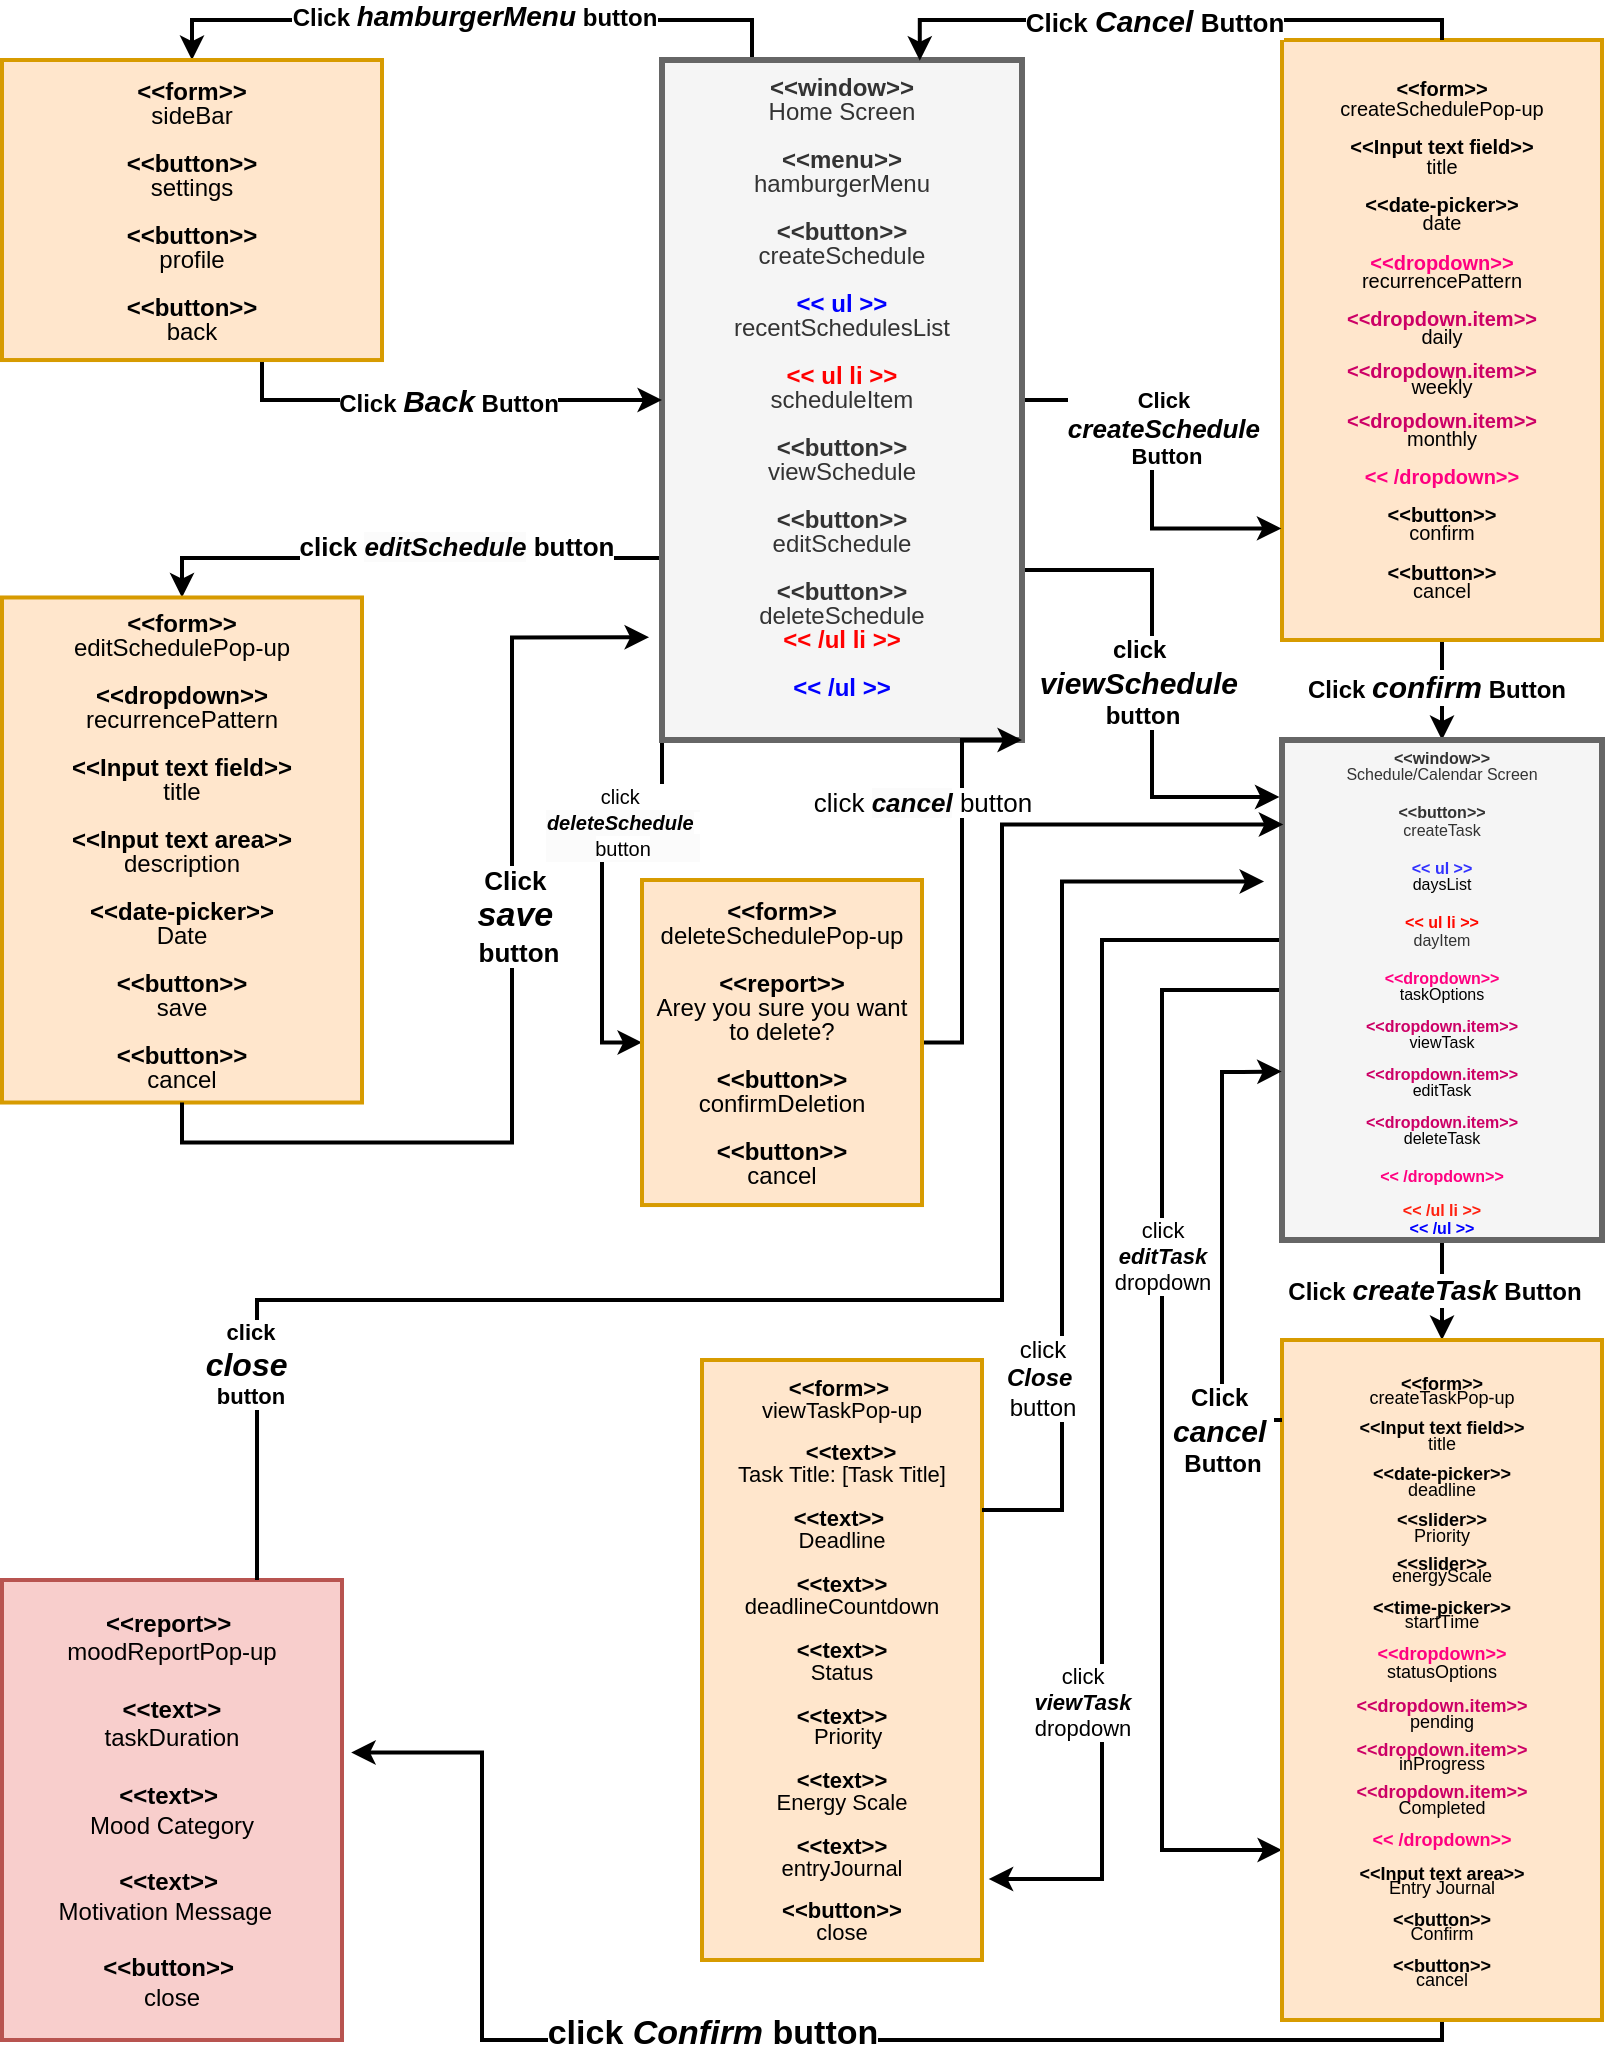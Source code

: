 <mxfile version="26.1.0">
  <diagram name="Page-1" id="RLwcNQWjKehI6hNhprLT">
    <mxGraphModel dx="952" dy="1800" grid="1" gridSize="10" guides="0" tooltips="1" connect="1" arrows="1" fold="1" page="1" pageScale="1" pageWidth="850" pageHeight="1100" math="0" shadow="0">
      <root>
        <mxCell id="0" />
        <mxCell id="1" parent="0" />
        <mxCell id="JPS8xZOk2hbWX5UggUwU-25" style="edgeStyle=orthogonalEdgeStyle;rounded=0;orthogonalLoop=1;jettySize=auto;html=1;exitX=0.5;exitY=1;exitDx=0;exitDy=0;entryX=0.5;entryY=0;entryDx=0;entryDy=0;strokeWidth=2;" parent="1" source="JPS8xZOk2hbWX5UggUwU-6" target="JPS8xZOk2hbWX5UggUwU-9" edge="1">
          <mxGeometry relative="1" as="geometry" />
        </mxCell>
        <mxCell id="JPS8xZOk2hbWX5UggUwU-28" value="&lt;font style=&quot;&quot;&gt;&lt;b style=&quot;&quot;&gt;&lt;span style=&quot;font-size: 12px;&quot;&gt;Click &lt;/span&gt;&lt;i style=&quot;&quot;&gt;&lt;font style=&quot;font-size: 15px;&quot;&gt;confirm&lt;/font&gt;&lt;/i&gt;&lt;span style=&quot;font-size: 12px;&quot;&gt; Button&lt;/span&gt;&lt;/b&gt;&lt;/font&gt;" style="edgeLabel;html=1;align=center;verticalAlign=middle;resizable=0;points=[];" parent="JPS8xZOk2hbWX5UggUwU-25" vertex="1" connectable="0">
          <mxGeometry x="-0.108" y="-3" relative="1" as="geometry">
            <mxPoint as="offset" />
          </mxGeometry>
        </mxCell>
        <mxCell id="JPS8xZOk2hbWX5UggUwU-6" value="&lt;div style=&quot;line-height: 80%;&quot;&gt;&lt;b&gt;&lt;font style=&quot;font-size: 10px; line-height: 80%;&quot;&gt;&amp;lt;&amp;lt;form&amp;gt;&amp;gt;&lt;/font&gt;&lt;/b&gt;&lt;div&gt;&lt;font style=&quot;font-size: 10px; line-height: 80%;&quot;&gt;createSchedulePop-up&lt;/font&gt;&lt;/div&gt;&lt;div&gt;&lt;font style=&quot;font-size: 10px; line-height: 80%;&quot;&gt;&lt;br&gt;&lt;/font&gt;&lt;/div&gt;&lt;div&gt;&lt;font style=&quot;line-height: 80%;&quot;&gt;&lt;div style=&quot;font-size: 12px;&quot;&gt;&lt;b&gt;&lt;font style=&quot;font-size: 10px; line-height: 8px;&quot;&gt;&amp;lt;&amp;lt;Input text field&amp;gt;&amp;gt;&lt;/font&gt;&lt;/b&gt;&lt;/div&gt;&lt;div style=&quot;font-size: 12px;&quot;&gt;&lt;font style=&quot;font-size: 10px; line-height: 8px;&quot;&gt;title&lt;/font&gt;&lt;/div&gt;&lt;div style=&quot;font-size: 12px;&quot;&gt;&lt;font style=&quot;font-size: 10px;&quot;&gt;&lt;br&gt;&lt;/font&gt;&lt;/div&gt;&lt;div style=&quot;font-size: 12px;&quot;&gt;&lt;b&gt;&lt;font style=&quot;font-size: 10px; line-height: 8px;&quot;&gt;&amp;lt;&amp;lt;date-picker&amp;gt;&amp;gt;&lt;/font&gt;&lt;/b&gt;&lt;/div&gt;&lt;div style=&quot;&quot;&gt;&lt;span style=&quot;font-size: 10px;&quot;&gt;date&lt;/span&gt;&lt;/div&gt;&lt;div style=&quot;&quot;&gt;&lt;span style=&quot;font-size: 10px;&quot;&gt;&lt;br&gt;&lt;/span&gt;&lt;/div&gt;&lt;/font&gt;&lt;/div&gt;&lt;div&gt;&lt;b&gt;&lt;font style=&quot;font-size: 10px; line-height: 80%; color: rgb(255, 0, 128);&quot;&gt;&amp;lt;&amp;lt;dropdown&amp;gt;&amp;gt;&lt;/font&gt;&lt;/b&gt;&lt;/div&gt;&lt;div&gt;&lt;font style=&quot;font-size: 10px; line-height: 80%;&quot;&gt;recurrencePattern&lt;/font&gt;&lt;/div&gt;&lt;div&gt;&lt;font style=&quot;font-size: 10px; line-height: 70%;&quot;&gt;&lt;br&gt;&lt;/font&gt;&lt;/div&gt;&lt;div&gt;&lt;font style=&quot;font-size: 10px; line-height: 80%;&quot;&gt;&lt;div style=&quot;font-size: 12px; line-height: 80%;&quot;&gt;&lt;b&gt;&lt;font style=&quot;font-size: 10px; line-height: 80%; color: rgb(204, 0, 102);&quot;&gt;&amp;lt;&amp;lt;dropdown.item&amp;gt;&amp;gt;&lt;/font&gt;&lt;/b&gt;&lt;/div&gt;&lt;div&gt;&lt;font style=&quot;font-size: 10px;&quot;&gt;daily&lt;/font&gt;&lt;/div&gt;&lt;div&gt;&lt;font style=&quot;font-size: 10px;&quot;&gt;&lt;br&gt;&lt;/font&gt;&lt;/div&gt;&lt;div&gt;&lt;font style=&quot;font-size: 10px;&quot;&gt;&lt;div style=&quot;font-size: 12px; line-height: 80%;&quot;&gt;&lt;b&gt;&lt;font style=&quot;font-size: 10px; line-height: 80%; color: rgb(204, 0, 102);&quot;&gt;&amp;lt;&amp;lt;dropdown.item&amp;gt;&amp;gt;&lt;/font&gt;&lt;/b&gt;&lt;/div&gt;&lt;div&gt;weekly&lt;/div&gt;&lt;div&gt;&lt;br&gt;&lt;/div&gt;&lt;div&gt;&lt;div style=&quot;font-size: 12px; line-height: 9.6px;&quot;&gt;&lt;b&gt;&lt;font style=&quot;font-size: 10px; line-height: 8px; color: rgb(204, 0, 102);&quot;&gt;&amp;lt;&amp;lt;dropdown.item&amp;gt;&amp;gt;&lt;/font&gt;&lt;/b&gt;&lt;/div&gt;&lt;div&gt;monthly&lt;/div&gt;&lt;/div&gt;&lt;/font&gt;&lt;/div&gt;&lt;/font&gt;&lt;/div&gt;&lt;div&gt;&lt;font style=&quot;font-size: 10px; line-height: 70%;&quot;&gt;&lt;br&gt;&lt;/font&gt;&lt;/div&gt;&lt;div&gt;&lt;font style=&quot;font-size: 10px; line-height: 80%;&quot;&gt;&lt;div style=&quot;font-size: 12px; line-height: 80%;&quot;&gt;&lt;b&gt;&lt;font style=&quot;font-size: 10px; line-height: 80%; color: rgb(255, 0, 128);&quot;&gt;&amp;lt;&amp;lt; /dropdown&amp;gt;&amp;gt;&lt;/font&gt;&lt;/b&gt;&lt;/div&gt;&lt;/font&gt;&lt;/div&gt;&lt;div&gt;&lt;br&gt;&lt;/div&gt;&lt;div&gt;&lt;b&gt;&lt;font style=&quot;font-size: 10px; line-height: 80%;&quot;&gt;&amp;lt;&amp;lt;button&amp;gt;&amp;gt;&lt;/font&gt;&lt;/b&gt;&lt;/div&gt;&lt;div&gt;&lt;font style=&quot;font-size: 10px; line-height: 80%;&quot;&gt;confirm&lt;/font&gt;&lt;/div&gt;&lt;div&gt;&lt;font style=&quot;font-size: 10px;&quot;&gt;&lt;br&gt;&lt;/font&gt;&lt;/div&gt;&lt;div&gt;&lt;div&gt;&lt;b&gt;&lt;font style=&quot;font-size: 10px; line-height: 80%;&quot;&gt;&amp;lt;&amp;lt;button&amp;gt;&amp;gt;&lt;/font&gt;&lt;/b&gt;&lt;/div&gt;&lt;div&gt;&lt;font style=&quot;font-size: 10px; line-height: 80%;&quot;&gt;cancel&lt;/font&gt;&lt;/div&gt;&lt;/div&gt;&lt;/div&gt;" style="rounded=0;whiteSpace=wrap;html=1;strokeWidth=2;fillColor=#ffe6cc;strokeColor=#d79b00;" parent="1" vertex="1">
          <mxGeometry x="680" y="-1020" width="160" height="300" as="geometry" />
        </mxCell>
        <mxCell id="JPS8xZOk2hbWX5UggUwU-15" style="edgeStyle=orthogonalEdgeStyle;rounded=0;orthogonalLoop=1;jettySize=auto;html=1;exitX=1;exitY=0.5;exitDx=0;exitDy=0;strokeWidth=2;entryX=-0.002;entryY=0.814;entryDx=0;entryDy=0;entryPerimeter=0;" parent="1" source="JPS8xZOk2hbWX5UggUwU-1" target="JPS8xZOk2hbWX5UggUwU-6" edge="1">
          <mxGeometry relative="1" as="geometry">
            <mxPoint x="670" y="-840" as="targetPoint" />
          </mxGeometry>
        </mxCell>
        <mxCell id="JPS8xZOk2hbWX5UggUwU-16" value="&lt;b&gt;&lt;font&gt;Click&amp;nbsp;&lt;/font&gt;&lt;/b&gt;&lt;div&gt;&lt;b&gt;&lt;font&gt;&lt;i&gt;&lt;font style=&quot;font-size: 13px;&quot;&gt;createSchedule&lt;/font&gt;&lt;/i&gt;&amp;nbsp;&lt;/font&gt;&lt;/b&gt;&lt;/div&gt;&lt;div&gt;&lt;b&gt;&lt;font&gt;Button&lt;/font&gt;&lt;/b&gt;&lt;/div&gt;" style="edgeLabel;html=1;align=center;verticalAlign=middle;resizable=0;points=[];" parent="JPS8xZOk2hbWX5UggUwU-15" vertex="1" connectable="0">
          <mxGeometry x="-0.202" y="1" relative="1" as="geometry">
            <mxPoint x="6" y="1" as="offset" />
          </mxGeometry>
        </mxCell>
        <mxCell id="JPS8xZOk2hbWX5UggUwU-31" style="edgeStyle=orthogonalEdgeStyle;rounded=0;orthogonalLoop=1;jettySize=auto;html=1;exitX=0.25;exitY=0;exitDx=0;exitDy=0;entryX=0.5;entryY=0;entryDx=0;entryDy=0;strokeWidth=2;" parent="1" source="JPS8xZOk2hbWX5UggUwU-1" target="JPS8xZOk2hbWX5UggUwU-30" edge="1">
          <mxGeometry relative="1" as="geometry" />
        </mxCell>
        <mxCell id="JPS8xZOk2hbWX5UggUwU-32" value="&lt;font style=&quot;&quot;&gt;&lt;b style=&quot;&quot;&gt;&lt;span style=&quot;font-size: 12px;&quot;&gt;Click &lt;/span&gt;&lt;i style=&quot;&quot;&gt;&lt;font style=&quot;font-size: 14px;&quot;&gt;hamburgerMenu&lt;/font&gt;&lt;/i&gt;&lt;span style=&quot;font-size: 12px;&quot;&gt; button&lt;/span&gt;&lt;/b&gt;&lt;/font&gt;" style="edgeLabel;html=1;align=center;verticalAlign=middle;resizable=0;points=[];" parent="JPS8xZOk2hbWX5UggUwU-31" vertex="1" connectable="0">
          <mxGeometry x="0.131" y="-2" relative="1" as="geometry">
            <mxPoint x="22" as="offset" />
          </mxGeometry>
        </mxCell>
        <mxCell id="JPS8xZOk2hbWX5UggUwU-48" style="edgeStyle=orthogonalEdgeStyle;rounded=0;orthogonalLoop=1;jettySize=auto;html=1;exitX=0;exitY=0.75;exitDx=0;exitDy=0;entryX=0.5;entryY=0;entryDx=0;entryDy=0;strokeWidth=2;" parent="1" source="JPS8xZOk2hbWX5UggUwU-1" target="JPS8xZOk2hbWX5UggUwU-41" edge="1">
          <mxGeometry relative="1" as="geometry">
            <Array as="points">
              <mxPoint x="370" y="-761" />
              <mxPoint x="130" y="-761" />
            </Array>
          </mxGeometry>
        </mxCell>
        <mxCell id="JPS8xZOk2hbWX5UggUwU-55" style="edgeStyle=orthogonalEdgeStyle;rounded=0;orthogonalLoop=1;jettySize=auto;html=1;exitX=1;exitY=0.75;exitDx=0;exitDy=0;entryX=-0.008;entryY=0.114;entryDx=0;entryDy=0;strokeWidth=2;entryPerimeter=0;" parent="1" source="JPS8xZOk2hbWX5UggUwU-1" target="JPS8xZOk2hbWX5UggUwU-9" edge="1">
          <mxGeometry relative="1" as="geometry" />
        </mxCell>
        <mxCell id="JPS8xZOk2hbWX5UggUwU-56" value="&lt;b style=&quot;&quot;&gt;&lt;font style=&quot;font-size: 12px;&quot;&gt;click&amp;nbsp;&lt;/font&gt;&lt;/b&gt;&lt;div&gt;&lt;b style=&quot;&quot;&gt;&lt;font style=&quot;font-size: 15px;&quot;&gt;&lt;i style=&quot;&quot;&gt;viewSchedule&lt;/i&gt;&amp;nbsp;&lt;/font&gt;&lt;/b&gt;&lt;/div&gt;&lt;div&gt;&lt;b style=&quot;&quot;&gt;&lt;font style=&quot;font-size: 12px;&quot;&gt;button&lt;/font&gt;&lt;/b&gt;&lt;/div&gt;" style="edgeLabel;html=1;align=center;verticalAlign=middle;resizable=0;points=[];" parent="JPS8xZOk2hbWX5UggUwU-55" vertex="1" connectable="0">
          <mxGeometry x="-0.037" y="5" relative="1" as="geometry">
            <mxPoint x="-10" y="4" as="offset" />
          </mxGeometry>
        </mxCell>
        <mxCell id="4xpPs3tY2ZYNDka_blQr-10" style="edgeStyle=orthogonalEdgeStyle;rounded=0;orthogonalLoop=1;jettySize=auto;html=1;exitX=0;exitY=1;exitDx=0;exitDy=0;entryX=0;entryY=0.5;entryDx=0;entryDy=0;strokeWidth=2;" edge="1" parent="1" source="JPS8xZOk2hbWX5UggUwU-1" target="JPS8xZOk2hbWX5UggUwU-39">
          <mxGeometry relative="1" as="geometry" />
        </mxCell>
        <mxCell id="4xpPs3tY2ZYNDka_blQr-11" value="&lt;font style=&quot;text-wrap-mode: wrap; background-color: rgb(251, 251, 251); font-size: 10px;&quot;&gt;&lt;span style=&quot;color: rgb(0, 0, 0); text-wrap-mode: nowrap; background-color: rgb(255, 255, 255);&quot;&gt;click&lt;/span&gt;&lt;b style=&quot;color: rgb(0, 0, 0); text-wrap-mode: nowrap; background-color: rgb(255, 255, 255);&quot;&gt;&amp;nbsp;&lt;/b&gt;&lt;/font&gt;&lt;div style=&quot;text-wrap-mode: wrap; background-color: rgb(251, 251, 251);&quot;&gt;&lt;font style=&quot;font-size: 10px;&quot;&gt;&lt;span style=&quot;color: rgb(0, 0, 0); background-color: light-dark(rgb(251, 251, 251), rgb(21, 21, 21));&quot;&gt;&lt;b&gt;&lt;i&gt;deleteSchedule&lt;/i&gt;&lt;/b&gt;&lt;/span&gt;&lt;b style=&quot;color: rgb(0, 0, 0); text-wrap-mode: nowrap; background-color: rgb(255, 255, 255);&quot;&gt;&amp;nbsp;&lt;/b&gt;&lt;/font&gt;&lt;/div&gt;&lt;div style=&quot;text-wrap-mode: wrap; background-color: rgb(251, 251, 251);&quot;&gt;&lt;span style=&quot;color: rgb(0, 0, 0); text-wrap-mode: nowrap; background-color: rgb(255, 255, 255);&quot;&gt;&lt;font style=&quot;font-size: 10px;&quot;&gt;button&lt;/font&gt;&lt;/span&gt;&lt;/div&gt;" style="edgeLabel;html=1;align=center;verticalAlign=middle;resizable=0;points=[];" vertex="1" connectable="0" parent="4xpPs3tY2ZYNDka_blQr-10">
          <mxGeometry x="-0.338" y="2" relative="1" as="geometry">
            <mxPoint x="8" y="4" as="offset" />
          </mxGeometry>
        </mxCell>
        <mxCell id="JPS8xZOk2hbWX5UggUwU-1" value="&lt;div style=&quot;line-height: 100%;&quot;&gt;&lt;b&gt;&lt;font&gt;&amp;lt;&amp;lt;window&amp;gt;&amp;gt;&lt;/font&gt;&lt;/b&gt;&lt;div&gt;&lt;font&gt;Home Screen&lt;/font&gt;&lt;/div&gt;&lt;div&gt;&lt;font&gt;&lt;br&gt;&lt;/font&gt;&lt;/div&gt;&lt;div&gt;&lt;b&gt;&lt;font&gt;&amp;lt;&amp;lt;menu&amp;gt;&amp;gt;&lt;/font&gt;&lt;/b&gt;&lt;/div&gt;&lt;div&gt;&lt;font&gt;hamburgerMenu&lt;/font&gt;&lt;/div&gt;&lt;div&gt;&lt;font&gt;&lt;br&gt;&lt;/font&gt;&lt;/div&gt;&lt;div&gt;&lt;b&gt;&lt;font&gt;&amp;lt;&amp;lt;button&amp;gt;&amp;gt;&lt;/font&gt;&lt;/b&gt;&lt;div&gt;&lt;font&gt;createSchedule&lt;/font&gt;&lt;/div&gt;&lt;/div&gt;&lt;div&gt;&lt;font&gt;&lt;br&gt;&lt;/font&gt;&lt;/div&gt;&lt;div&gt;&lt;b&gt;&lt;font style=&quot;color: rgb(0, 0, 255);&quot;&gt;&amp;lt;&amp;lt; ul &amp;gt;&amp;gt;&lt;/font&gt;&lt;/b&gt;&lt;/div&gt;&lt;div&gt;&lt;font&gt;recentSchedulesList&lt;/font&gt;&lt;/div&gt;&lt;div&gt;&lt;font&gt;&lt;br&gt;&lt;/font&gt;&lt;/div&gt;&lt;div&gt;&lt;b&gt;&lt;font style=&quot;color: rgb(255, 0, 0);&quot;&gt;&amp;lt;&amp;lt; ul li &amp;gt;&amp;gt;&lt;/font&gt;&lt;/b&gt;&lt;/div&gt;&lt;div&gt;&lt;font&gt;scheduleItem&lt;/font&gt;&lt;/div&gt;&lt;div&gt;&lt;font&gt;&lt;br&gt;&lt;/font&gt;&lt;/div&gt;&lt;div&gt;&lt;b&gt;&lt;font&gt;&amp;lt;&amp;lt;button&amp;gt;&amp;gt;&lt;/font&gt;&lt;/b&gt;&lt;/div&gt;&lt;div&gt;&lt;font&gt;viewSchedule&lt;/font&gt;&lt;/div&gt;&lt;div&gt;&lt;font&gt;&lt;br&gt;&lt;/font&gt;&lt;/div&gt;&lt;div&gt;&lt;font&gt;&lt;b&gt;&amp;lt;&amp;lt;&lt;/b&gt;&lt;b&gt;button&lt;/b&gt;&lt;b&gt;&amp;gt;&amp;gt;&lt;/b&gt;&lt;/font&gt;&lt;/div&gt;&lt;div&gt;&lt;font&gt;editSchedule&lt;/font&gt;&lt;/div&gt;&lt;div&gt;&lt;font&gt;&lt;br&gt;&lt;/font&gt;&lt;/div&gt;&lt;div&gt;&lt;font&gt;&lt;b&gt;&amp;lt;&amp;lt;&lt;/b&gt;&lt;b&gt;button&lt;/b&gt;&lt;b&gt;&amp;gt;&amp;gt;&lt;/b&gt;&lt;/font&gt;&lt;/div&gt;&lt;div&gt;&lt;font&gt;deleteSchedule&lt;/font&gt;&lt;/div&gt;&lt;div&gt;&lt;div&gt;&lt;b&gt;&lt;font style=&quot;color: rgb(255, 0, 0);&quot;&gt;&amp;lt;&amp;lt; /ul li &amp;gt;&amp;gt;&lt;/font&gt;&lt;/b&gt;&lt;/div&gt;&lt;/div&gt;&lt;div&gt;&lt;b&gt;&lt;font&gt;&lt;br&gt;&lt;/font&gt;&lt;/b&gt;&lt;/div&gt;&lt;div&gt;&lt;b&gt;&lt;font style=&quot;color: rgb(0, 0, 255);&quot;&gt;&amp;lt;&amp;lt; /ul &amp;gt;&amp;gt;&lt;/font&gt;&lt;/b&gt;&lt;/div&gt;&lt;div&gt;&lt;b&gt;&lt;font style=&quot;font-size: 9px;&quot;&gt;&lt;br&gt;&lt;/font&gt;&lt;/b&gt;&lt;/div&gt;&lt;div&gt;&lt;/div&gt;&lt;/div&gt;" style="whiteSpace=wrap;html=1;strokeWidth=3;fillColor=#f5f5f5;strokeColor=#666666;fontColor=#333333;" parent="1" vertex="1">
          <mxGeometry x="370" y="-1010" width="180" height="340" as="geometry" />
        </mxCell>
        <mxCell id="JPS8xZOk2hbWX5UggUwU-42" style="edgeStyle=orthogonalEdgeStyle;rounded=0;orthogonalLoop=1;jettySize=auto;html=1;exitX=0.5;exitY=1;exitDx=0;exitDy=0;entryX=0.5;entryY=0;entryDx=0;entryDy=0;strokeWidth=2;" parent="1" source="JPS8xZOk2hbWX5UggUwU-9" target="JPS8xZOk2hbWX5UggUwU-26" edge="1">
          <mxGeometry relative="1" as="geometry" />
        </mxCell>
        <mxCell id="JPS8xZOk2hbWX5UggUwU-44" value="&lt;b style=&quot;&quot;&gt;&lt;font style=&quot;&quot;&gt;&lt;span style=&quot;font-size: 12px;&quot;&gt;Click&amp;nbsp;&lt;/span&gt;&lt;i style=&quot;&quot;&gt;&lt;font style=&quot;font-size: 14px;&quot;&gt;createTask&lt;/font&gt;&lt;/i&gt;&lt;span style=&quot;font-size: 12px;&quot;&gt;&amp;nbsp;Button&lt;/span&gt;&lt;/font&gt;&lt;/b&gt;" style="edgeLabel;html=1;align=center;verticalAlign=middle;resizable=0;points=[];" parent="JPS8xZOk2hbWX5UggUwU-42" vertex="1" connectable="0">
          <mxGeometry x="-0.013" y="-4" relative="1" as="geometry">
            <mxPoint as="offset" />
          </mxGeometry>
        </mxCell>
        <mxCell id="4xpPs3tY2ZYNDka_blQr-5" style="edgeStyle=orthogonalEdgeStyle;rounded=0;orthogonalLoop=1;jettySize=auto;html=1;exitX=0;exitY=0.5;exitDx=0;exitDy=0;strokeWidth=2;entryX=1.024;entryY=0.865;entryDx=0;entryDy=0;entryPerimeter=0;" edge="1" parent="1" source="JPS8xZOk2hbWX5UggUwU-9" target="4xpPs3tY2ZYNDka_blQr-4">
          <mxGeometry relative="1" as="geometry">
            <mxPoint x="540" y="-100" as="targetPoint" />
            <Array as="points">
              <mxPoint x="680" y="-570" />
              <mxPoint x="590" y="-570" />
              <mxPoint x="590" y="-100" />
            </Array>
          </mxGeometry>
        </mxCell>
        <mxCell id="4xpPs3tY2ZYNDka_blQr-6" value="click&lt;div&gt;&lt;b&gt;&lt;i&gt;viewTask&lt;/i&gt;&lt;/b&gt;&lt;/div&gt;&lt;div&gt;dropdown&lt;/div&gt;" style="edgeLabel;html=1;align=center;verticalAlign=middle;resizable=0;points=[];" vertex="1" connectable="0" parent="4xpPs3tY2ZYNDka_blQr-5">
          <mxGeometry x="-0.013" y="3" relative="1" as="geometry">
            <mxPoint x="-13" y="179" as="offset" />
          </mxGeometry>
        </mxCell>
        <mxCell id="4xpPs3tY2ZYNDka_blQr-15" style="edgeStyle=orthogonalEdgeStyle;rounded=0;orthogonalLoop=1;jettySize=auto;html=1;exitX=0;exitY=0.5;exitDx=0;exitDy=0;entryX=0;entryY=0.75;entryDx=0;entryDy=0;strokeWidth=2;" edge="1" parent="1" source="JPS8xZOk2hbWX5UggUwU-9" target="JPS8xZOk2hbWX5UggUwU-26">
          <mxGeometry relative="1" as="geometry">
            <Array as="points">
              <mxPoint x="620" y="-545" />
              <mxPoint x="620" y="-115" />
            </Array>
          </mxGeometry>
        </mxCell>
        <mxCell id="4xpPs3tY2ZYNDka_blQr-17" value="click&lt;div&gt;&lt;b&gt;&lt;i&gt;editTask&lt;/i&gt;&lt;/b&gt;&lt;/div&gt;&lt;div&gt;dropdown&lt;/div&gt;" style="edgeLabel;html=1;align=center;verticalAlign=middle;resizable=0;points=[];" vertex="1" connectable="0" parent="4xpPs3tY2ZYNDka_blQr-15">
          <mxGeometry x="-0.3" relative="1" as="geometry">
            <mxPoint as="offset" />
          </mxGeometry>
        </mxCell>
        <mxCell id="JPS8xZOk2hbWX5UggUwU-9" value="&lt;div style=&quot;line-height: 70%;&quot;&gt;&lt;b&gt;&lt;font style=&quot;font-size: 8px; line-height: 70%;&quot;&gt;&amp;lt;&amp;lt;window&amp;gt;&amp;gt;&lt;/font&gt;&lt;/b&gt;&lt;div&gt;&lt;font style=&quot;font-size: 8px; line-height: 70%;&quot;&gt;Schedule/Calendar Screen&lt;/font&gt;&lt;/div&gt;&lt;div&gt;&lt;font style=&quot;font-size: 8px;&quot;&gt;&lt;br&gt;&lt;/font&gt;&lt;/div&gt;&lt;div&gt;&lt;b&gt;&lt;font style=&quot;font-size: 8px; line-height: 70%;&quot;&gt;&amp;lt;&amp;lt;button&amp;gt;&amp;gt;&lt;/font&gt;&lt;/b&gt;&lt;/div&gt;&lt;div&gt;&lt;font style=&quot;font-size: 8px; line-height: 70%;&quot;&gt;createTask&lt;/font&gt;&lt;/div&gt;&lt;div&gt;&lt;font style=&quot;font-size: 8px;&quot;&gt;&lt;br&gt;&lt;/font&gt;&lt;/div&gt;&lt;div&gt;&lt;span style=&quot;background-color: transparent;&quot;&gt;&lt;font style=&quot;font-size: 8px; line-height: 70%;&quot; color=&quot;#3333ff&quot;&gt;&lt;b&gt;&amp;lt;&amp;lt; ul &amp;gt;&amp;gt;&lt;/b&gt;&lt;/font&gt;&lt;/span&gt;&lt;/div&gt;&lt;div&gt;&lt;span style=&quot;background-color: transparent; color: light-dark(rgb(0, 0, 0), rgb(255, 255, 255));&quot;&gt;&lt;font style=&quot;font-size: 8px; line-height: 70%;&quot;&gt;daysList&lt;/font&gt;&lt;/span&gt;&lt;/div&gt;&lt;div&gt;&lt;font style=&quot;font-size: 8px;&quot;&gt;&lt;br&gt;&lt;/font&gt;&lt;/div&gt;&lt;div&gt;&lt;b&gt;&lt;font style=&quot;color: rgb(255, 9, 0); font-size: 8px; line-height: 70%;&quot;&gt;&amp;lt;&amp;lt; ul li &amp;gt;&amp;gt;&lt;/font&gt;&lt;/b&gt;&lt;/div&gt;&lt;div&gt;&lt;font style=&quot;font-size: 8px; line-height: 70%;&quot;&gt;dayItem&lt;/font&gt;&lt;/div&gt;&lt;div&gt;&lt;font style=&quot;font-size: 8px;&quot;&gt;&lt;br&gt;&lt;/font&gt;&lt;/div&gt;&lt;div&gt;&lt;div style=&quot;color: rgb(0, 0, 0);&quot;&gt;&lt;b&gt;&lt;font style=&quot;color: rgb(255, 0, 128); font-size: 8px; line-height: 70%;&quot;&gt;&amp;lt;&amp;lt;dropdown&amp;gt;&amp;gt;&lt;/font&gt;&lt;/b&gt;&lt;/div&gt;&lt;div style=&quot;color: rgb(0, 0, 0);&quot;&gt;&lt;font style=&quot;font-size: 8px; line-height: 70%;&quot;&gt;taskOptions&lt;/font&gt;&lt;/div&gt;&lt;div style=&quot;color: rgb(0, 0, 0);&quot;&gt;&lt;font style=&quot;line-height: 7px; font-size: 8px;&quot;&gt;&lt;br&gt;&lt;/font&gt;&lt;/div&gt;&lt;div style=&quot;color: rgb(0, 0, 0);&quot;&gt;&lt;font style=&quot;font-size: 8px; line-height: 100%;&quot;&gt;&lt;div&gt;&lt;b&gt;&lt;font style=&quot;color: rgb(204, 0, 102);&quot;&gt;&amp;lt;&amp;lt;dropdown.item&amp;gt;&amp;gt;&lt;/font&gt;&lt;/b&gt;&lt;/div&gt;&lt;div&gt;viewTask&lt;/div&gt;&lt;div&gt;&lt;br&gt;&lt;/div&gt;&lt;div&gt;&lt;div&gt;&lt;b&gt;&lt;font style=&quot;color: rgb(204, 0, 102);&quot;&gt;&amp;lt;&amp;lt;dropdown.item&amp;gt;&amp;gt;&lt;/font&gt;&lt;/b&gt;&lt;/div&gt;&lt;div&gt;editTask&lt;/div&gt;&lt;div&gt;&lt;br&gt;&lt;/div&gt;&lt;div&gt;&lt;div&gt;&lt;b&gt;&lt;font style=&quot;color: rgb(204, 0, 102);&quot;&gt;&amp;lt;&amp;lt;dropdown.item&amp;gt;&amp;gt;&lt;/font&gt;&lt;/b&gt;&lt;/div&gt;&lt;div&gt;deleteTask&lt;/div&gt;&lt;/div&gt;&lt;/div&gt;&lt;/font&gt;&lt;/div&gt;&lt;div style=&quot;color: rgb(0, 0, 0);&quot;&gt;&lt;font style=&quot;line-height: 7px; font-size: 8px;&quot;&gt;&lt;br&gt;&lt;/font&gt;&lt;/div&gt;&lt;div style=&quot;color: rgb(0, 0, 0);&quot;&gt;&lt;font&gt;&lt;div&gt;&lt;b&gt;&lt;font style=&quot;color: rgb(255, 0, 128); font-size: 8px; line-height: 70%;&quot;&gt;&amp;lt;&amp;lt; /dropdown&amp;gt;&amp;gt;&lt;/font&gt;&lt;/b&gt;&lt;/div&gt;&lt;div&gt;&lt;b&gt;&lt;font style=&quot;color: rgb(255, 0, 128); font-size: 8px; line-height: 70%;&quot;&gt;&lt;br&gt;&lt;/font&gt;&lt;/b&gt;&lt;/div&gt;&lt;/font&gt;&lt;/div&gt;&lt;/div&gt;&lt;div&gt;&lt;b style=&quot;background-color: transparent; color: light-dark(rgb(51, 51, 51), rgb(193, 193, 193));&quot;&gt;&lt;font style=&quot;color: rgb(255, 33, 16); font-size: 8px; line-height: 70%;&quot;&gt;&amp;lt;&amp;lt; /ul li &amp;gt;&amp;gt;&lt;/font&gt;&lt;/b&gt;&lt;/div&gt;&lt;div&gt;&lt;b&gt;&lt;font style=&quot;color: rgb(0, 0, 255); font-size: 8px; line-height: 70%;&quot;&gt;&amp;lt;&amp;lt; /ul &amp;gt;&amp;gt;&lt;/font&gt;&lt;/b&gt;&lt;/div&gt;&lt;div&gt;&lt;/div&gt;&lt;/div&gt;" style="rounded=0;whiteSpace=wrap;html=1;strokeWidth=3;fillColor=#f5f5f5;fontColor=#333333;strokeColor=#666666;" parent="1" vertex="1">
          <mxGeometry x="680" y="-670" width="160" height="250" as="geometry" />
        </mxCell>
        <mxCell id="JPS8xZOk2hbWX5UggUwU-72" value="-" style="edgeStyle=orthogonalEdgeStyle;rounded=0;orthogonalLoop=1;jettySize=auto;html=1;exitX=0.75;exitY=1;exitDx=0;exitDy=0;strokeWidth=2;entryX=1.027;entryY=0.375;entryDx=0;entryDy=0;entryPerimeter=0;" parent="1" source="JPS8xZOk2hbWX5UggUwU-26" edge="1" target="JPS8xZOk2hbWX5UggUwU-74">
          <mxGeometry relative="1" as="geometry">
            <mxPoint x="280" y="-140" as="targetPoint" />
            <Array as="points">
              <mxPoint x="800" y="-60" />
              <mxPoint x="760" y="-60" />
              <mxPoint x="760" y="-20" />
              <mxPoint x="280" y="-20" />
              <mxPoint x="280" y="-164" />
            </Array>
          </mxGeometry>
        </mxCell>
        <mxCell id="JPS8xZOk2hbWX5UggUwU-73" value="&lt;font style=&quot;font-size: 17px;&quot;&gt;&lt;b&gt;click &lt;i&gt;Confirm&lt;/i&gt; button&lt;/b&gt;&lt;/font&gt;" style="edgeLabel;html=1;align=center;verticalAlign=middle;resizable=0;points=[];" parent="JPS8xZOk2hbWX5UggUwU-72" vertex="1" connectable="0">
          <mxGeometry x="0.382" y="-3" relative="1" as="geometry">
            <mxPoint x="77" as="offset" />
          </mxGeometry>
        </mxCell>
        <mxCell id="JPS8xZOk2hbWX5UggUwU-26" value="&lt;div style=&quot;line-height: 60%;&quot;&gt;&lt;b&gt;&lt;font style=&quot;font-size: 9px; line-height: 60%;&quot;&gt;&amp;lt;&amp;lt;form&amp;gt;&amp;gt;&lt;/font&gt;&lt;/b&gt;&lt;div&gt;&lt;font style=&quot;font-size: 9px; line-height: 60%;&quot;&gt;createTaskPop-up&lt;/font&gt;&lt;/div&gt;&lt;div&gt;&lt;font style=&quot;font-size: 9px;&quot;&gt;&lt;br&gt;&lt;/font&gt;&lt;/div&gt;&lt;div&gt;&lt;b&gt;&lt;font style=&quot;font-size: 9px; line-height: 60%;&quot;&gt;&amp;lt;&amp;lt;Input text field&amp;gt;&amp;gt;&lt;/font&gt;&lt;/b&gt;&lt;/div&gt;&lt;div&gt;&lt;span style=&quot;background-color: transparent; color: light-dark(rgb(0, 0, 0), rgb(255, 255, 255));&quot;&gt;&lt;font style=&quot;font-size: 9px; line-height: 60%;&quot;&gt;title&lt;/font&gt;&lt;/span&gt;&lt;/div&gt;&lt;div&gt;&lt;b&gt;&lt;font style=&quot;font-size: 9px;&quot;&gt;&lt;br&gt;&lt;/font&gt;&lt;/b&gt;&lt;/div&gt;&lt;div&gt;&lt;b&gt;&lt;font style=&quot;font-size: 9px; line-height: 60%;&quot;&gt;&amp;lt;&amp;lt;date-picker&amp;gt;&amp;gt;&lt;/font&gt;&lt;/b&gt;&lt;/div&gt;&lt;div&gt;&lt;font style=&quot;font-size: 9px; line-height: 60%;&quot;&gt;deadline&lt;/font&gt;&lt;/div&gt;&lt;div&gt;&lt;b&gt;&lt;font style=&quot;font-size: 9px;&quot;&gt;&lt;br&gt;&lt;/font&gt;&lt;/b&gt;&lt;/div&gt;&lt;div&gt;&lt;font style=&quot;font-size: 9px; line-height: 60%;&quot;&gt;&lt;b&gt;&amp;lt;&amp;lt;&lt;/b&gt;&lt;b&gt;slider&lt;/b&gt;&lt;b&gt;&amp;gt;&amp;gt;&lt;/b&gt;&lt;/font&gt;&lt;/div&gt;&lt;div&gt;&lt;font style=&quot;font-size: 9px; line-height: 60%;&quot;&gt;Priority&lt;/font&gt;&lt;/div&gt;&lt;div&gt;&lt;font style=&quot;font-size: 9px; line-height: 60%;&quot;&gt;&lt;br&gt;&lt;/font&gt;&lt;/div&gt;&lt;div&gt;&lt;font style=&quot;font-size: 9px; line-height: 60%;&quot;&gt;&lt;div style=&quot;font-size: 12px;&quot;&gt;&lt;b&gt;&lt;font style=&quot;font-size: 9px; line-height: 5.4px;&quot;&gt;&amp;lt;&amp;lt;slider&amp;gt;&amp;gt;&lt;/font&gt;&lt;/b&gt;&lt;/div&gt;&lt;div style=&quot;font-size: 12px;&quot;&gt;&lt;font style=&quot;font-size: 9px; line-height: 5.4px;&quot;&gt;energyScale&lt;/font&gt;&lt;/div&gt;&lt;/font&gt;&lt;/div&gt;&lt;div&gt;&lt;b&gt;&lt;font style=&quot;font-size: 9px;&quot;&gt;&lt;br&gt;&lt;/font&gt;&lt;/b&gt;&lt;/div&gt;&lt;div&gt;&lt;b&gt;&lt;font style=&quot;font-size: 9px; line-height: 60%;&quot;&gt;&amp;lt;&amp;lt;time-picker&amp;gt;&amp;gt;&lt;/font&gt;&lt;/b&gt;&lt;/div&gt;&lt;div&gt;&lt;font style=&quot;font-size: 9px; line-height: 60%;&quot;&gt;startTime&lt;/font&gt;&lt;/div&gt;&lt;div&gt;&lt;br&gt;&lt;/div&gt;&lt;div style=&quot;line-height: 80%;&quot;&gt;&lt;div style=&quot;color: rgb(0, 0, 0);&quot;&gt;&lt;b&gt;&lt;font style=&quot;color: rgb(255, 0, 128); font-size: 9px; line-height: 60%;&quot;&gt;&amp;lt;&amp;lt;dropdown&amp;gt;&amp;gt;&lt;/font&gt;&lt;/b&gt;&lt;/div&gt;&lt;div style=&quot;color: rgb(0, 0, 0);&quot;&gt;&lt;font style=&quot;font-size: 9px; line-height: 60%;&quot;&gt;statusOptions&lt;/font&gt;&lt;/div&gt;&lt;div style=&quot;color: rgb(0, 0, 0);&quot;&gt;&lt;font style=&quot;line-height: 7px; font-size: 9px;&quot;&gt;&lt;br&gt;&lt;/font&gt;&lt;/div&gt;&lt;div style=&quot;color: rgb(0, 0, 0);&quot;&gt;&lt;font style=&quot;font-size: 9px; line-height: 80%;&quot;&gt;&lt;div&gt;&lt;b&gt;&lt;font style=&quot;color: rgb(204, 0, 102);&quot;&gt;&amp;lt;&amp;lt;dropdown.item&amp;gt;&amp;gt;&lt;/font&gt;&lt;/b&gt;&lt;/div&gt;&lt;div&gt;pending&lt;/div&gt;&lt;div&gt;&lt;br&gt;&lt;/div&gt;&lt;div&gt;&lt;div&gt;&lt;b&gt;&lt;font style=&quot;color: rgb(204, 0, 102);&quot;&gt;&amp;lt;&amp;lt;dropdown.item&amp;gt;&amp;gt;&lt;/font&gt;&lt;/b&gt;&lt;/div&gt;&lt;div&gt;inProgress&lt;/div&gt;&lt;div&gt;&lt;br&gt;&lt;/div&gt;&lt;div&gt;&lt;div&gt;&lt;b&gt;&lt;font style=&quot;color: rgb(204, 0, 102);&quot;&gt;&amp;lt;&amp;lt;dropdown.item&amp;gt;&amp;gt;&lt;/font&gt;&lt;/b&gt;&lt;/div&gt;&lt;div&gt;Completed&lt;/div&gt;&lt;/div&gt;&lt;/div&gt;&lt;div&gt;&lt;br&gt;&lt;/div&gt;&lt;/font&gt;&lt;/div&gt;&lt;div style=&quot;color: rgb(0, 0, 0);&quot;&gt;&lt;b&gt;&lt;font style=&quot;color: rgb(255, 0, 128); font-size: 9px; line-height: 80%;&quot;&gt;&amp;lt;&amp;lt; /dropdown&amp;gt;&amp;gt;&lt;/font&gt;&lt;/b&gt;&lt;/div&gt;&lt;/div&gt;&lt;div&gt;&lt;b&gt;&lt;font style=&quot;font-size: 9px;&quot;&gt;&lt;br&gt;&lt;/font&gt;&lt;/b&gt;&lt;/div&gt;&lt;div&gt;&lt;b&gt;&lt;font style=&quot;font-size: 9px; line-height: 60%;&quot;&gt;&amp;lt;&amp;lt;Input text area&amp;gt;&amp;gt;&lt;/font&gt;&lt;/b&gt;&lt;/div&gt;&lt;div&gt;&lt;span style=&quot;background-color: transparent; color: light-dark(rgb(0, 0, 0), rgb(255, 255, 255));&quot;&gt;&lt;font style=&quot;font-size: 9px; line-height: 60%;&quot;&gt;Entry Journal&lt;/font&gt;&lt;/span&gt;&lt;/div&gt;&lt;div&gt;&lt;b&gt;&lt;font style=&quot;font-size: 9px;&quot;&gt;&lt;br&gt;&lt;/font&gt;&lt;/b&gt;&lt;/div&gt;&lt;div&gt;&lt;b&gt;&lt;font style=&quot;font-size: 9px; line-height: 60%;&quot;&gt;&amp;lt;&amp;lt;button&amp;gt;&amp;gt;&lt;/font&gt;&lt;/b&gt;&lt;/div&gt;&lt;div&gt;&lt;font style=&quot;font-size: 9px; line-height: 60%;&quot;&gt;Confirm&lt;/font&gt;&lt;/div&gt;&lt;div&gt;&lt;font style=&quot;font-size: 9px;&quot;&gt;&lt;br&gt;&lt;/font&gt;&lt;/div&gt;&lt;div&gt;&lt;div&gt;&lt;b&gt;&lt;font style=&quot;font-size: 9px; line-height: 60%;&quot;&gt;&amp;lt;&amp;lt;button&amp;gt;&amp;gt;&lt;/font&gt;&lt;/b&gt;&lt;/div&gt;&lt;div&gt;&lt;font style=&quot;font-size: 9px; line-height: 60%;&quot;&gt;cancel&lt;/font&gt;&lt;/div&gt;&lt;/div&gt;&lt;/div&gt;" style="rounded=0;whiteSpace=wrap;html=1;strokeWidth=2;fillColor=#ffe6cc;strokeColor=#d79b00;" parent="1" vertex="1">
          <mxGeometry x="680" y="-370" width="160" height="340" as="geometry" />
        </mxCell>
        <mxCell id="JPS8xZOk2hbWX5UggUwU-33" style="edgeStyle=orthogonalEdgeStyle;rounded=0;orthogonalLoop=1;jettySize=auto;html=1;exitX=0.5;exitY=1;exitDx=0;exitDy=0;strokeWidth=2;" parent="1" source="JPS8xZOk2hbWX5UggUwU-30" target="JPS8xZOk2hbWX5UggUwU-1" edge="1">
          <mxGeometry relative="1" as="geometry">
            <Array as="points">
              <mxPoint x="170" y="-840" />
            </Array>
          </mxGeometry>
        </mxCell>
        <mxCell id="JPS8xZOk2hbWX5UggUwU-35" value="&lt;b&gt;&lt;font style=&quot;&quot;&gt;&lt;span style=&quot;font-size: 12px;&quot;&gt;Click &lt;/span&gt;&lt;i style=&quot;&quot;&gt;&lt;font style=&quot;font-size: 15px;&quot;&gt;Back&lt;/font&gt;&lt;/i&gt;&lt;span style=&quot;font-size: 12px;&quot;&gt; Button&lt;/span&gt;&lt;/font&gt;&lt;/b&gt;" style="edgeLabel;html=1;align=center;verticalAlign=middle;resizable=0;points=[];" parent="JPS8xZOk2hbWX5UggUwU-33" vertex="1" connectable="0">
          <mxGeometry x="0.336" y="-4" relative="1" as="geometry">
            <mxPoint x="-23" y="-4" as="offset" />
          </mxGeometry>
        </mxCell>
        <mxCell id="JPS8xZOk2hbWX5UggUwU-30" value="&lt;div style=&quot;line-height: 100%;&quot;&gt;&lt;div&gt;&lt;b&gt;&amp;lt;&amp;lt;form&amp;gt;&amp;gt;&lt;/b&gt;&lt;/div&gt;&lt;div&gt;sideBar&lt;/div&gt;&lt;div&gt;&lt;b&gt;&lt;br&gt;&lt;/b&gt;&lt;/div&gt;&lt;div&gt;&lt;b&gt;&amp;lt;&amp;lt;button&amp;gt;&amp;gt;&lt;/b&gt;&lt;/div&gt;&lt;div&gt;settings&lt;/div&gt;&lt;div&gt;&lt;br&gt;&lt;/div&gt;&lt;div&gt;&lt;b&gt;&amp;lt;&amp;lt;button&amp;gt;&amp;gt;&lt;/b&gt;&lt;/div&gt;&lt;div&gt;profile&lt;/div&gt;&lt;div&gt;&lt;br&gt;&lt;/div&gt;&lt;div&gt;&lt;b&gt;&amp;lt;&amp;lt;button&amp;gt;&amp;gt;&lt;/b&gt;&lt;/div&gt;&lt;div&gt;back&lt;/div&gt;&lt;/div&gt;" style="whiteSpace=wrap;html=1;strokeWidth=2;fillColor=#ffe6cc;strokeColor=#d79b00;" parent="1" vertex="1">
          <mxGeometry x="40" y="-1010" width="190" height="150.02" as="geometry" />
        </mxCell>
        <mxCell id="JPS8xZOk2hbWX5UggUwU-57" style="edgeStyle=orthogonalEdgeStyle;rounded=0;orthogonalLoop=1;jettySize=auto;html=1;exitX=1;exitY=0.5;exitDx=0;exitDy=0;entryX=1;entryY=1;entryDx=0;entryDy=0;strokeWidth=2;" parent="1" source="JPS8xZOk2hbWX5UggUwU-39" target="JPS8xZOk2hbWX5UggUwU-1" edge="1">
          <mxGeometry relative="1" as="geometry">
            <Array as="points">
              <mxPoint x="520" y="-519" />
              <mxPoint x="520" y="-670" />
            </Array>
          </mxGeometry>
        </mxCell>
        <mxCell id="JPS8xZOk2hbWX5UggUwU-58" value="&lt;font style=&quot;font-size: 13px;&quot;&gt;click&lt;b style=&quot;&quot;&gt;&amp;nbsp;&lt;/b&gt;&lt;span style=&quot;text-wrap-mode: wrap; background-color: rgb(251, 251, 251);&quot;&gt;&lt;b style=&quot;&quot;&gt;&lt;i style=&quot;&quot;&gt;&lt;font style=&quot;&quot;&gt;cancel&lt;/font&gt;&lt;/i&gt;&lt;/b&gt;&lt;/span&gt;&lt;b style=&quot;&quot;&gt;&amp;nbsp;&lt;/b&gt;button&lt;/font&gt;" style="edgeLabel;html=1;align=center;verticalAlign=middle;resizable=0;points=[];" parent="JPS8xZOk2hbWX5UggUwU-57" vertex="1" connectable="0">
          <mxGeometry x="0.226" y="-5" relative="1" as="geometry">
            <mxPoint x="-25" y="-17" as="offset" />
          </mxGeometry>
        </mxCell>
        <mxCell id="JPS8xZOk2hbWX5UggUwU-39" value="&lt;div style=&quot;line-height: 100%;&quot;&gt;&lt;b&gt;&amp;lt;&amp;lt;form&amp;gt;&amp;gt;&lt;/b&gt;&lt;div&gt;deleteSchedulePop-up&lt;/div&gt;&lt;div&gt;&lt;b&gt;&lt;br&gt;&lt;/b&gt;&lt;/div&gt;&lt;div&gt;&lt;b&gt;&amp;lt;&amp;lt;report&amp;gt;&amp;gt;&lt;/b&gt;&lt;/div&gt;&lt;div&gt;Arey you sure you want to delete?&lt;/div&gt;&lt;div&gt;&lt;b&gt;&lt;br&gt;&lt;/b&gt;&lt;/div&gt;&lt;div&gt;&lt;b&gt;&amp;lt;&amp;lt;button&amp;gt;&amp;gt;&lt;/b&gt;&lt;/div&gt;&lt;div&gt;confirmDeletion&lt;/div&gt;&lt;div&gt;&lt;b&gt;&lt;br&gt;&lt;/b&gt;&lt;/div&gt;&lt;div&gt;&lt;b&gt;&amp;lt;&amp;lt;button&amp;gt;&amp;gt;&lt;/b&gt;&lt;/div&gt;&lt;div&gt;cancel&lt;/div&gt;&lt;/div&gt;" style="whiteSpace=wrap;html=1;strokeWidth=2;fillColor=#ffe6cc;strokeColor=#d79b00;" parent="1" vertex="1">
          <mxGeometry x="360" y="-600" width="140" height="162.52" as="geometry" />
        </mxCell>
        <mxCell id="JPS8xZOk2hbWX5UggUwU-41" value="&lt;div style=&quot;line-height: 100%;&quot;&gt;&lt;b&gt;&amp;lt;&amp;lt;form&amp;gt;&amp;gt;&lt;/b&gt;&lt;div&gt;editSchedulePop-up&lt;/div&gt;&lt;div&gt;&lt;br&gt;&lt;/div&gt;&lt;div&gt;&lt;b&gt;&amp;lt;&amp;lt;dropdown&amp;gt;&amp;gt;&lt;/b&gt;&lt;/div&gt;&lt;div&gt;recurrencePattern&lt;/div&gt;&lt;div&gt;&lt;br&gt;&lt;/div&gt;&lt;div&gt;&lt;b&gt;&amp;lt;&amp;lt;Input text field&amp;gt;&amp;gt;&lt;/b&gt;&lt;/div&gt;&lt;div&gt;title&lt;/div&gt;&lt;div&gt;&lt;br&gt;&lt;/div&gt;&lt;div&gt;&lt;b&gt;&amp;lt;&amp;lt;Input text area&amp;gt;&amp;gt;&lt;/b&gt;&lt;/div&gt;&lt;div&gt;description&lt;/div&gt;&lt;div&gt;&lt;br&gt;&lt;/div&gt;&lt;div&gt;&lt;b&gt;&amp;lt;&amp;lt;date-picker&amp;gt;&amp;gt;&lt;/b&gt;&lt;/div&gt;&lt;div&gt;Date&lt;/div&gt;&lt;div&gt;&lt;br&gt;&lt;/div&gt;&lt;div&gt;&lt;b&gt;&amp;lt;&amp;lt;button&amp;gt;&amp;gt;&lt;/b&gt;&lt;/div&gt;&lt;div&gt;save&lt;/div&gt;&lt;div&gt;&lt;br&gt;&lt;/div&gt;&lt;div&gt;&lt;div&gt;&lt;b&gt;&amp;lt;&amp;lt;button&amp;gt;&amp;gt;&lt;/b&gt;&lt;/div&gt;&lt;div&gt;cancel&lt;/div&gt;&lt;/div&gt;&lt;/div&gt;" style="rounded=0;whiteSpace=wrap;html=1;strokeWidth=2;fillColor=#ffe6cc;strokeColor=#d79b00;" parent="1" vertex="1">
          <mxGeometry x="40" y="-741.26" width="180" height="252.52" as="geometry" />
        </mxCell>
        <mxCell id="JPS8xZOk2hbWX5UggUwU-49" value="&lt;font style=&quot;font-size: 13px;&quot;&gt;&lt;b style=&quot;&quot;&gt;click&amp;nbsp;&lt;/b&gt;&lt;span style=&quot;text-wrap-mode: wrap; background-color: rgb(251, 251, 251);&quot;&gt;&lt;font style=&quot;&quot;&gt;&lt;b&gt;&lt;i&gt;editSchedule&lt;/i&gt;&lt;/b&gt;&lt;/font&gt;&lt;/span&gt;&lt;b style=&quot;&quot;&gt;&amp;nbsp;button&lt;/b&gt;&lt;/font&gt;" style="edgeLabel;html=1;align=center;verticalAlign=middle;resizable=0;points=[];" parent="1" vertex="1" connectable="0">
          <mxGeometry x="260" y="-760.001" as="geometry">
            <mxPoint x="7" y="-7" as="offset" />
          </mxGeometry>
        </mxCell>
        <mxCell id="JPS8xZOk2hbWX5UggUwU-53" style="edgeStyle=orthogonalEdgeStyle;rounded=0;orthogonalLoop=1;jettySize=auto;html=1;exitX=0.5;exitY=1;exitDx=0;exitDy=0;entryX=-0.036;entryY=0.849;entryDx=0;entryDy=0;entryPerimeter=0;strokeWidth=2;" parent="1" source="JPS8xZOk2hbWX5UggUwU-41" target="JPS8xZOk2hbWX5UggUwU-1" edge="1">
          <mxGeometry relative="1" as="geometry" />
        </mxCell>
        <mxCell id="JPS8xZOk2hbWX5UggUwU-54" value="&lt;font style=&quot;font-size: 13px;&quot;&gt;&lt;b style=&quot;&quot;&gt;Click&amp;nbsp;&lt;/b&gt;&lt;/font&gt;&lt;div&gt;&lt;font style=&quot;&quot;&gt;&lt;b style=&quot;&quot;&gt;&lt;i style=&quot;&quot;&gt;&lt;font style=&quot;font-size: 17px;&quot;&gt;save&lt;/font&gt;&lt;/i&gt;&lt;span style=&quot;font-size: 13px;&quot;&gt;&amp;nbsp;&lt;/span&gt;&lt;/b&gt;&lt;/font&gt;&lt;/div&gt;&lt;div&gt;&lt;font style=&quot;font-size: 13px;&quot;&gt;&lt;b style=&quot;&quot;&gt;button&lt;/b&gt;&lt;/font&gt;&lt;/div&gt;" style="edgeLabel;html=1;align=center;verticalAlign=middle;resizable=0;points=[];" parent="JPS8xZOk2hbWX5UggUwU-53" vertex="1" connectable="0">
          <mxGeometry x="0.182" y="-3" relative="1" as="geometry">
            <mxPoint y="1" as="offset" />
          </mxGeometry>
        </mxCell>
        <mxCell id="JPS8xZOk2hbWX5UggUwU-61" style="edgeStyle=orthogonalEdgeStyle;rounded=0;orthogonalLoop=1;jettySize=auto;html=1;exitX=0.5;exitY=0;exitDx=0;exitDy=0;entryX=0.716;entryY=0.001;entryDx=0;entryDy=0;entryPerimeter=0;strokeWidth=2;" parent="1" source="JPS8xZOk2hbWX5UggUwU-6" target="JPS8xZOk2hbWX5UggUwU-1" edge="1">
          <mxGeometry relative="1" as="geometry">
            <Array as="points">
              <mxPoint x="760" y="-1030" />
              <mxPoint x="499" y="-1030" />
            </Array>
          </mxGeometry>
        </mxCell>
        <mxCell id="JPS8xZOk2hbWX5UggUwU-62" value="&lt;b&gt;&lt;font style=&quot;&quot;&gt;&lt;span style=&quot;font-size: 13px;&quot;&gt;Click &lt;/span&gt;&lt;i style=&quot;&quot;&gt;&lt;font style=&quot;font-size: 15px;&quot;&gt;Cancel&lt;/font&gt;&lt;/i&gt;&lt;span style=&quot;font-size: 13px;&quot;&gt; Button&lt;/span&gt;&lt;/font&gt;&lt;/b&gt;" style="edgeLabel;html=1;align=center;verticalAlign=middle;resizable=0;points=[];" parent="JPS8xZOk2hbWX5UggUwU-61" vertex="1" connectable="0">
          <mxGeometry x="0.097" y="-3" relative="1" as="geometry">
            <mxPoint x="6" y="3" as="offset" />
          </mxGeometry>
        </mxCell>
        <mxCell id="JPS8xZOk2hbWX5UggUwU-67" style="edgeStyle=orthogonalEdgeStyle;rounded=0;orthogonalLoop=1;jettySize=auto;html=1;strokeWidth=2;entryX=-0.001;entryY=0.663;entryDx=0;entryDy=0;entryPerimeter=0;" parent="1" source="JPS8xZOk2hbWX5UggUwU-26" edge="1" target="JPS8xZOk2hbWX5UggUwU-9">
          <mxGeometry relative="1" as="geometry">
            <mxPoint x="660" y="-500" as="targetPoint" />
            <Array as="points">
              <mxPoint x="650" y="-330" />
              <mxPoint x="650" y="-504" />
              <mxPoint x="660" y="-504" />
            </Array>
          </mxGeometry>
        </mxCell>
        <mxCell id="JPS8xZOk2hbWX5UggUwU-70" value="&lt;span style=&quot;color: rgba(0, 0, 0, 0); font-family: monospace; font-size: 0px; text-align: start; background-color: rgb(251, 251, 251);&quot;&gt;%3CmxGraphModel%3E%3Croot%3E%3CmxCell%20id%3D%220%22%2F%3E%3CmxCell%20id%3D%221%22%20parent%3D%220%22%2F%3E%3CmxCell%20id%3D%222%22%20value%3D%22%26lt%3Bb%20style%3D%26quot%3B%26quot%3B%26gt%3B%26lt%3Bfont%20style%3D%26quot%3Bfont-size%3A%2012px%3B%26quot%3B%26gt%3BClick%26amp%3Bnbsp%3B%26lt%3Bi%20style%3D%26quot%3B%26quot%3B%26gt%3BcreateTask%26lt%3B%2Fi%26gt%3B%26amp%3Bnbsp%3BButton%26lt%3B%2Ffont%26gt%3B%26lt%3B%2Fb%26gt%3B%22%20style%3D%22edgeLabel%3Bhtml%3D1%3Balign%3Dcenter%3BverticalAlign%3Dmiddle%3Bresizable%3D0%3Bpoints%3D%5B%5D%3B%22%20vertex%3D%221%22%20connectable%3D%220%22%20parent%3D%221%22%3E%3CmxGeometry%20x%3D%22756%22%20y%3D%22-460.833%22%20as%3D%22geometry%22%2F%3E%3C%2FmxCell%3E%3C%2Froot%3E%3C%2FmxGraphModel%3E&lt;/span&gt;&lt;span style=&quot;color: rgba(0, 0, 0, 0); font-family: monospace; font-size: 0px; text-align: start; background-color: rgb(251, 251, 251);&quot;&gt;%3CmxGraphModel%3E%3Croot%3E%3CmxCell%20id%3D%220%22%2F%3E%3CmxCell%20id%3D%221%22%20parent%3D%220%22%2F%3E%3CmxCell%20id%3D%222%22%20value%3D%22%26lt%3Bb%20style%3D%26quot%3B%26quot%3B%26gt%3B%26lt%3Bfont%20style%3D%26quot%3Bfont-size%3A%2012px%3B%26quot%3B%26gt%3BClick%26amp%3Bnbsp%3B%26lt%3Bi%20style%3D%26quot%3B%26quot%3B%26gt%3BcreateTask%26lt%3B%2Fi%26gt%3B%26amp%3Bnbsp%3BButton%26lt%3B%2Ffont%26gt%3B%26lt%3B%2Fb%26gt%3B%22%20style%3D%22edgeLabel%3Bhtml%3D1%3Balign%3Dcenter%3BverticalAlign%3Dmiddle%3Bresizable%3D0%3Bpoints%3D%5B%5D%3B%22%20vertex%3D%221%22%20connectable%3D%220%22%20parent%3D%221%22%3E%3CmxGeometry%20x%3D%22756%22%20y%3D%22-460.833%22%20as%3D%22geometry%22%2F%3E%3C%2FmxCell%3E%3C%2Froot%3E%3C%2FmxGraphModel%3E&lt;/span&gt;" style="edgeLabel;html=1;align=center;verticalAlign=middle;resizable=0;points=[];" parent="JPS8xZOk2hbWX5UggUwU-67" vertex="1" connectable="0">
          <mxGeometry x="0.387" y="-1" relative="1" as="geometry">
            <mxPoint as="offset" />
          </mxGeometry>
        </mxCell>
        <mxCell id="JPS8xZOk2hbWX5UggUwU-71" value="&lt;b&gt;&lt;font style=&quot;font-size: 12px;&quot;&gt;Click&amp;nbsp;&lt;/font&gt;&lt;/b&gt;&lt;div&gt;&lt;b&gt;&lt;font style=&quot;&quot;&gt;&lt;i style=&quot;&quot;&gt;&lt;font style=&quot;font-size: 15px;&quot;&gt;cancel&lt;/font&gt;&lt;/i&gt;&lt;span style=&quot;font-size: 12px;&quot;&gt;&amp;nbsp;&lt;/span&gt;&lt;/font&gt;&lt;/b&gt;&lt;/div&gt;&lt;div&gt;&lt;b&gt;&lt;font style=&quot;font-size: 12px;&quot;&gt;Button&lt;/font&gt;&lt;/b&gt;&lt;/div&gt;" style="edgeLabel;html=1;align=center;verticalAlign=middle;resizable=0;points=[];" parent="JPS8xZOk2hbWX5UggUwU-67" vertex="1" connectable="0">
          <mxGeometry x="0.364" y="-5" relative="1" as="geometry">
            <mxPoint x="-5" y="134" as="offset" />
          </mxGeometry>
        </mxCell>
        <mxCell id="JPS8xZOk2hbWX5UggUwU-74" value="&lt;b&gt;&amp;lt;&amp;lt;report&amp;gt;&amp;gt;&amp;nbsp;&lt;/b&gt;&lt;div&gt;moodReportPop-up&lt;/div&gt;&lt;div&gt;&lt;br&gt;&lt;/div&gt;&lt;div&gt;&lt;b&gt;&amp;lt;&amp;lt;text&amp;gt;&amp;gt;&lt;/b&gt;&lt;/div&gt;&lt;div&gt;taskDuration&lt;/div&gt;&lt;div&gt;&lt;br&gt;&lt;/div&gt;&lt;div&gt;&lt;b&gt;&amp;lt;&amp;lt;text&amp;gt;&amp;gt;&lt;/b&gt;&amp;nbsp;&lt;/div&gt;&lt;div&gt;Mood Category&lt;/div&gt;&lt;div&gt;&lt;br&gt;&lt;/div&gt;&lt;div&gt;&lt;b&gt;&amp;lt;&amp;lt;text&amp;gt;&amp;gt;&amp;nbsp;&lt;/b&gt;&lt;/div&gt;&lt;div&gt;Motivation Message&amp;nbsp;&amp;nbsp;&lt;/div&gt;&lt;div&gt;&lt;br&gt;&lt;/div&gt;&lt;div&gt;&lt;div&gt;&lt;b&gt;&amp;lt;&amp;lt;button&amp;gt;&amp;gt;&amp;nbsp;&lt;/b&gt;&lt;/div&gt;&lt;div&gt;close&lt;/div&gt;&lt;/div&gt;" style="rounded=0;whiteSpace=wrap;html=1;fillColor=#f8cecc;strokeColor=#b85450;strokeWidth=2;" parent="1" vertex="1">
          <mxGeometry x="40" y="-250" width="170" height="230" as="geometry" />
        </mxCell>
        <mxCell id="4xpPs3tY2ZYNDka_blQr-4" value="&lt;div style=&quot;line-height: 90%;&quot;&gt;&lt;b&gt;&lt;font style=&quot;font-size: 11px; line-height: 90%;&quot;&gt;&amp;lt;&amp;lt;form&amp;gt;&amp;gt;&amp;nbsp;&lt;/font&gt;&lt;/b&gt;&lt;div&gt;&lt;font style=&quot;font-size: 11px; line-height: 90%;&quot;&gt;viewTaskPop-up&lt;/font&gt;&lt;/div&gt;&lt;div&gt;&lt;font style=&quot;font-size: 11px; line-height: 90%;&quot;&gt;&amp;nbsp;&lt;/font&gt;&lt;/div&gt;&lt;div&gt;&lt;font style=&quot;font-size: 11px; line-height: 90%;&quot;&gt;&amp;nbsp; &amp;nbsp;&lt;b&gt; &amp;lt;&amp;lt;text&amp;gt;&amp;gt;&lt;/b&gt;&amp;nbsp;&lt;/font&gt;&lt;/div&gt;&lt;div&gt;&lt;font style=&quot;font-size: 11px; line-height: 90%;&quot;&gt;Task Title: [Task Title]&lt;/font&gt;&lt;/div&gt;&lt;div&gt;&lt;font style=&quot;line-height: 100%; font-size: 11px;&quot;&gt;&lt;br&gt;&lt;/font&gt;&lt;/div&gt;&lt;div&gt;&lt;font style=&quot;font-size: 11px; line-height: 90%;&quot;&gt;&lt;b&gt;    &amp;lt;&amp;lt;text&amp;gt;&amp;gt;&lt;/b&gt;&amp;nbsp;&lt;/font&gt;&lt;/div&gt;&lt;div&gt;&lt;font style=&quot;font-size: 11px; line-height: 90%;&quot;&gt;Deadline&lt;/font&gt;&lt;/div&gt;&lt;div&gt;&lt;font style=&quot;line-height: 100%; font-size: 11px;&quot;&gt;&lt;br&gt;&lt;/font&gt;&lt;/div&gt;&lt;div&gt;&lt;font style=&quot;font-size: 11px; line-height: 90%;&quot;&gt;&lt;b&gt;&lt;span style=&quot;background-color: transparent; color: light-dark(rgb(0, 0, 0), rgb(255, 255, 255));&quot;&gt;&amp;lt;&amp;lt;text&amp;gt;&amp;gt;&lt;/span&gt;&lt;/b&gt;&lt;/font&gt;&lt;/div&gt;&lt;div&gt;&lt;font style=&quot;font-size: 11px; line-height: 90%;&quot;&gt;deadlineCountdown&lt;/font&gt;&lt;/div&gt;&lt;div&gt;&lt;font style=&quot;line-height: 100%; font-size: 11px;&quot;&gt;&lt;br&gt;&lt;/font&gt;&lt;/div&gt;&lt;div&gt;&lt;font style=&quot;font-size: 11px; line-height: 90%;&quot;&gt;&lt;b&gt;&amp;lt;&amp;lt;text&amp;gt;&amp;gt;&lt;/b&gt;&lt;/font&gt;&lt;/div&gt;&lt;div&gt;&lt;font style=&quot;font-size: 11px; line-height: 90%;&quot;&gt;Status&lt;/font&gt;&lt;/div&gt;&lt;div&gt;&lt;font style=&quot;line-height: 100%; font-size: 11px;&quot;&gt;&lt;br&gt;&lt;/font&gt;&lt;/div&gt;&lt;div&gt;&lt;font style=&quot;font-size: 11px; line-height: 90%;&quot;&gt;&lt;b&gt;&amp;lt;&amp;lt;text&amp;gt;&amp;gt;&lt;/b&gt;&lt;/font&gt;&lt;/div&gt;&lt;div&gt;&lt;font style=&quot;font-size: 11px; line-height: 90%;&quot;&gt;&lt;font&gt;&lt;b&gt;&amp;nbsp;&amp;nbsp;&lt;/b&gt;&lt;/font&gt;&lt;span style=&quot;background-color: transparent; color: light-dark(rgb(0, 0, 0), rgb(255, 255, 255));&quot;&gt;Priority&lt;/span&gt;&lt;/font&gt;&lt;/div&gt;&lt;div&gt;&lt;font style=&quot;font-size: 11px;&quot;&gt;&lt;span style=&quot;background-color: transparent; color: light-dark(rgb(0, 0, 0), rgb(255, 255, 255));&quot;&gt;&lt;br&gt;&lt;/span&gt;&lt;/font&gt;&lt;/div&gt;&lt;div&gt;&lt;div&gt;&lt;font style=&quot;font-size: 11px; line-height: 90%;&quot;&gt;&lt;b&gt;&amp;lt;&amp;lt;text&amp;gt;&amp;gt;&lt;/b&gt;&lt;/font&gt;&lt;/div&gt;&lt;/div&gt;&lt;div&gt;&lt;font style=&quot;font-size: 11px; line-height: 90%;&quot;&gt;Energy Scale&lt;/font&gt;&lt;/div&gt;&lt;div&gt;&lt;font style=&quot;line-height: 8px; font-size: 11px;&quot;&gt;&lt;br&gt;&lt;/font&gt;&lt;/div&gt;&lt;div&gt;&lt;font style=&quot;font-size: 11px; line-height: 90%;&quot;&gt;&lt;b&gt;&amp;lt;&amp;lt;text&amp;gt;&amp;gt;&lt;/b&gt;&lt;/font&gt;&lt;/div&gt;&lt;div&gt;&lt;font style=&quot;font-size: 11px; line-height: 90%;&quot;&gt;entryJournal&lt;/font&gt;&lt;/div&gt;&lt;div&gt;&lt;font style=&quot;font-size: 11px; line-height: 90%;&quot;&gt;&lt;br&gt;&lt;/font&gt;&lt;/div&gt;&lt;div&gt;&lt;font style=&quot;font-size: 11px; line-height: 90%;&quot;&gt;&lt;b&gt;&amp;lt;&amp;lt;button&amp;gt;&amp;gt;&lt;/b&gt;&lt;/font&gt;&lt;/div&gt;&lt;div&gt;&lt;font style=&quot;font-size: 11px; line-height: 90%;&quot;&gt;close&lt;/font&gt;&lt;/div&gt;&lt;/div&gt;" style="rounded=0;whiteSpace=wrap;html=1;fillColor=#ffe6cc;strokeColor=#d79b00;strokeWidth=2;align=center;" vertex="1" parent="1">
          <mxGeometry x="390" y="-360" width="140" height="300" as="geometry" />
        </mxCell>
        <mxCell id="4xpPs3tY2ZYNDka_blQr-12" style="edgeStyle=orthogonalEdgeStyle;rounded=0;orthogonalLoop=1;jettySize=auto;html=1;exitX=1;exitY=0.25;exitDx=0;exitDy=0;entryX=-0.056;entryY=0.283;entryDx=0;entryDy=0;entryPerimeter=0;strokeWidth=2;" edge="1" parent="1" source="4xpPs3tY2ZYNDka_blQr-4" target="JPS8xZOk2hbWX5UggUwU-9">
          <mxGeometry relative="1" as="geometry">
            <Array as="points">
              <mxPoint x="570" y="-285" />
              <mxPoint x="570" y="-599" />
            </Array>
          </mxGeometry>
        </mxCell>
        <mxCell id="4xpPs3tY2ZYNDka_blQr-13" value="&lt;font style=&quot;font-size: 12px;&quot;&gt;click&lt;/font&gt;&lt;div&gt;&lt;font style=&quot;font-size: 12px;&quot;&gt;&lt;b&gt;&lt;i&gt;Close&lt;/i&gt;&lt;/b&gt;&amp;nbsp;&lt;/font&gt;&lt;/div&gt;&lt;div&gt;&lt;font style=&quot;font-size: 12px;&quot;&gt;button&lt;/font&gt;&lt;/div&gt;" style="edgeLabel;html=1;align=center;verticalAlign=middle;resizable=0;points=[];" vertex="1" connectable="0" parent="4xpPs3tY2ZYNDka_blQr-12">
          <mxGeometry x="-0.007" y="-4" relative="1" as="geometry">
            <mxPoint x="-14" y="120" as="offset" />
          </mxGeometry>
        </mxCell>
        <mxCell id="4xpPs3tY2ZYNDka_blQr-18" style="edgeStyle=orthogonalEdgeStyle;rounded=0;orthogonalLoop=1;jettySize=auto;html=1;exitX=0.75;exitY=0;exitDx=0;exitDy=0;entryX=0.004;entryY=0.169;entryDx=0;entryDy=0;entryPerimeter=0;strokeWidth=2;" edge="1" parent="1" source="JPS8xZOk2hbWX5UggUwU-74" target="JPS8xZOk2hbWX5UggUwU-9">
          <mxGeometry relative="1" as="geometry">
            <Array as="points">
              <mxPoint x="168" y="-390" />
              <mxPoint x="540" y="-390" />
              <mxPoint x="540" y="-628" />
            </Array>
          </mxGeometry>
        </mxCell>
        <mxCell id="4xpPs3tY2ZYNDka_blQr-19" value="&lt;b&gt;click&lt;/b&gt;&lt;div&gt;&lt;font style=&quot;font-size: 16px;&quot;&gt;&lt;b&gt;&lt;i&gt;close&amp;nbsp;&lt;/i&gt;&lt;/b&gt;&lt;/font&gt;&lt;/div&gt;&lt;div&gt;&lt;b&gt;button&lt;/b&gt;&lt;/div&gt;" style="edgeLabel;html=1;align=center;verticalAlign=middle;resizable=0;points=[];" vertex="1" connectable="0" parent="4xpPs3tY2ZYNDka_blQr-18">
          <mxGeometry x="-0.756" y="4" relative="1" as="geometry">
            <mxPoint as="offset" />
          </mxGeometry>
        </mxCell>
      </root>
    </mxGraphModel>
  </diagram>
</mxfile>
